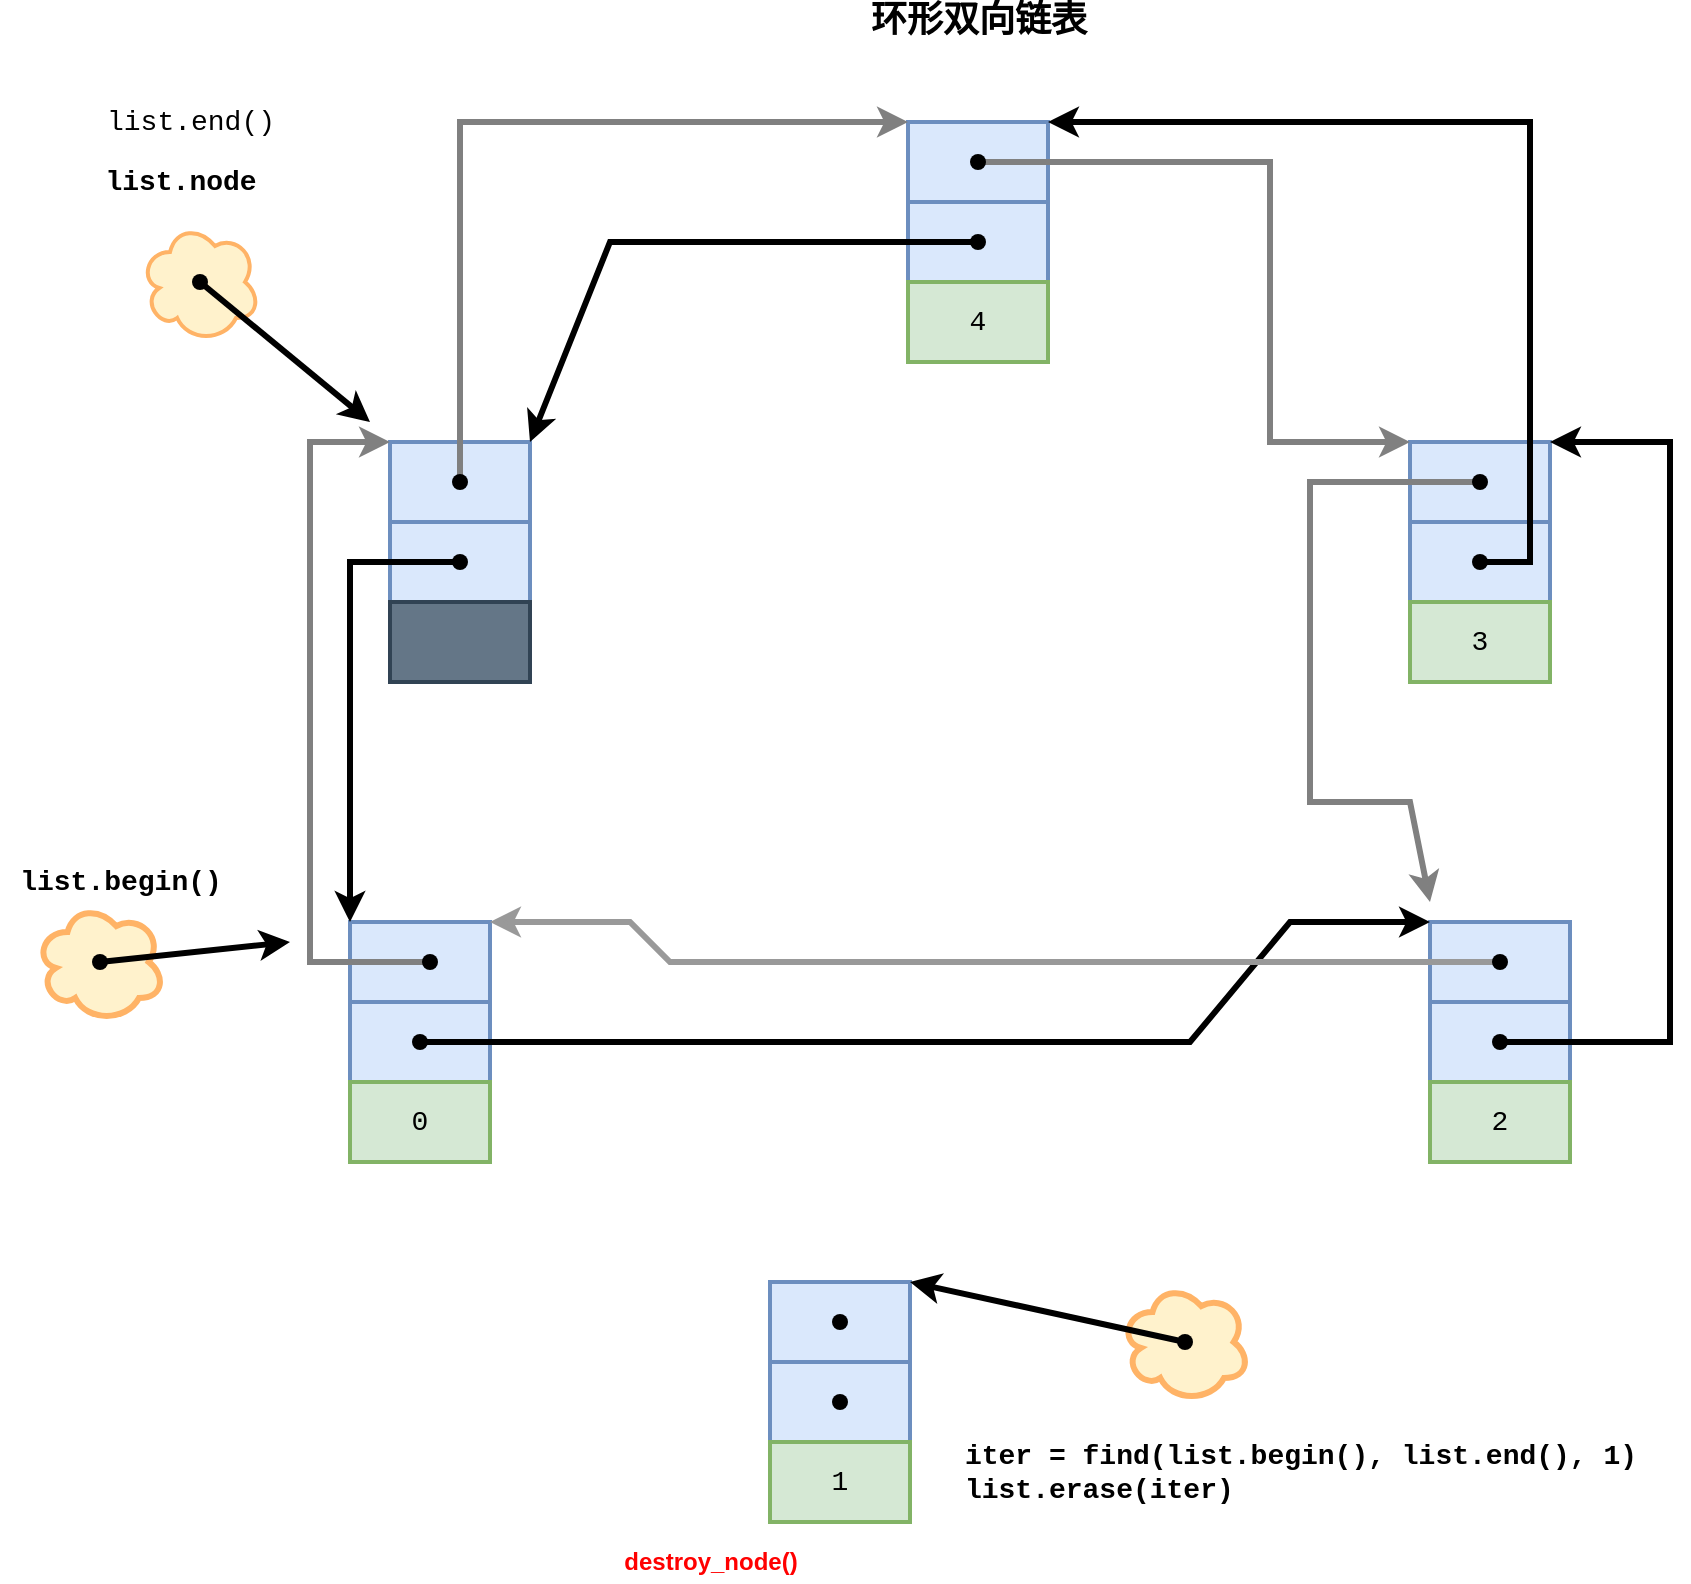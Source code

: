 <mxfile version="14.7.8" type="device"><diagram id="PVbcT4zoFR8O0-vYXRXB" name="第 1 页"><mxGraphModel dx="1721" dy="1711" grid="1" gridSize="10" guides="1" tooltips="1" connect="1" arrows="1" fold="1" page="1" pageScale="1" pageWidth="827" pageHeight="1169" math="0" shadow="0"><root><mxCell id="0"/><mxCell id="1" parent="0"/><mxCell id="uBNQmnXdJPleR9ll9HC0-64" value="" style="ellipse;shape=cloud;whiteSpace=wrap;html=1;strokeWidth=3;fillColor=#fff2cc;strokeColor=#FFB366;" parent="1" vertex="1"><mxGeometry x="-57.5" y="330" width="65" height="60" as="geometry"/></mxCell><mxCell id="uBNQmnXdJPleR9ll9HC0-1" value="" style="rounded=0;whiteSpace=wrap;html=1;strokeWidth=2;fillColor=#dae8fc;strokeColor=#6c8ebf;" parent="1" vertex="1"><mxGeometry x="100" y="340" width="70" height="40" as="geometry"/></mxCell><mxCell id="uBNQmnXdJPleR9ll9HC0-2" value="" style="rounded=0;whiteSpace=wrap;html=1;strokeWidth=2;fillColor=#dae8fc;strokeColor=#6c8ebf;" parent="1" vertex="1"><mxGeometry x="100" y="380" width="70" height="40" as="geometry"/></mxCell><mxCell id="uBNQmnXdJPleR9ll9HC0-3" value="&lt;font style=&quot;font-size: 14px&quot; face=&quot;Courier New&quot;&gt;0&lt;/font&gt;" style="rounded=0;whiteSpace=wrap;html=1;strokeWidth=2;fillColor=#d5e8d4;strokeColor=#82b366;" parent="1" vertex="1"><mxGeometry x="100" y="420" width="70" height="40" as="geometry"/></mxCell><mxCell id="uBNQmnXdJPleR9ll9HC0-4" value="" style="rounded=0;whiteSpace=wrap;html=1;strokeWidth=2;fillColor=#dae8fc;strokeColor=#6c8ebf;" parent="1" vertex="1"><mxGeometry x="120" y="100" width="70" height="40" as="geometry"/></mxCell><mxCell id="uBNQmnXdJPleR9ll9HC0-5" value="" style="rounded=0;whiteSpace=wrap;html=1;strokeWidth=2;fillColor=#dae8fc;strokeColor=#6c8ebf;" parent="1" vertex="1"><mxGeometry x="120" y="140" width="70" height="40" as="geometry"/></mxCell><mxCell id="uBNQmnXdJPleR9ll9HC0-6" value="" style="rounded=0;whiteSpace=wrap;html=1;strokeWidth=2;fillColor=#647687;strokeColor=#314354;fontColor=#ffffff;" parent="1" vertex="1"><mxGeometry x="120" y="180" width="70" height="40" as="geometry"/></mxCell><mxCell id="uBNQmnXdJPleR9ll9HC0-7" value="" style="rounded=0;whiteSpace=wrap;html=1;strokeWidth=2;fillColor=#dae8fc;strokeColor=#6c8ebf;" parent="1" vertex="1"><mxGeometry x="310" y="520" width="70" height="40" as="geometry"/></mxCell><mxCell id="uBNQmnXdJPleR9ll9HC0-8" value="" style="rounded=0;whiteSpace=wrap;html=1;strokeWidth=2;fillColor=#dae8fc;strokeColor=#6c8ebf;" parent="1" vertex="1"><mxGeometry x="310" y="560" width="70" height="40" as="geometry"/></mxCell><mxCell id="uBNQmnXdJPleR9ll9HC0-9" value="&lt;font style=&quot;font-size: 14px&quot; face=&quot;Courier New&quot;&gt;1&lt;/font&gt;" style="rounded=0;whiteSpace=wrap;html=1;strokeWidth=2;fillColor=#d5e8d4;strokeColor=#82b366;" parent="1" vertex="1"><mxGeometry x="310" y="600" width="70" height="40" as="geometry"/></mxCell><mxCell id="uBNQmnXdJPleR9ll9HC0-10" value="" style="rounded=0;whiteSpace=wrap;html=1;strokeWidth=2;fillColor=#dae8fc;strokeColor=#6c8ebf;" parent="1" vertex="1"><mxGeometry x="640" y="340" width="70" height="40" as="geometry"/></mxCell><mxCell id="uBNQmnXdJPleR9ll9HC0-11" value="" style="rounded=0;whiteSpace=wrap;html=1;strokeWidth=2;fillColor=#dae8fc;strokeColor=#6c8ebf;" parent="1" vertex="1"><mxGeometry x="640" y="380" width="70" height="40" as="geometry"/></mxCell><mxCell id="uBNQmnXdJPleR9ll9HC0-12" value="&lt;font face=&quot;Courier New&quot; style=&quot;font-size: 14px&quot;&gt;2&lt;/font&gt;" style="rounded=0;whiteSpace=wrap;html=1;strokeWidth=2;fillColor=#d5e8d4;strokeColor=#82b366;" parent="1" vertex="1"><mxGeometry x="640" y="420" width="70" height="40" as="geometry"/></mxCell><mxCell id="uBNQmnXdJPleR9ll9HC0-13" value="" style="rounded=0;whiteSpace=wrap;html=1;strokeWidth=2;fillColor=#dae8fc;strokeColor=#6c8ebf;" parent="1" vertex="1"><mxGeometry x="630" y="100" width="70" height="40" as="geometry"/></mxCell><mxCell id="uBNQmnXdJPleR9ll9HC0-14" value="" style="rounded=0;whiteSpace=wrap;html=1;strokeWidth=2;fillColor=#dae8fc;strokeColor=#6c8ebf;" parent="1" vertex="1"><mxGeometry x="630" y="140" width="70" height="40" as="geometry"/></mxCell><mxCell id="uBNQmnXdJPleR9ll9HC0-15" value="&lt;font face=&quot;Courier New&quot; style=&quot;font-size: 14px&quot;&gt;3&lt;/font&gt;" style="rounded=0;whiteSpace=wrap;html=1;strokeWidth=2;fillColor=#d5e8d4;strokeColor=#82b366;" parent="1" vertex="1"><mxGeometry x="630" y="180" width="70" height="40" as="geometry"/></mxCell><mxCell id="uBNQmnXdJPleR9ll9HC0-16" value="" style="rounded=0;whiteSpace=wrap;html=1;strokeWidth=2;fillColor=#dae8fc;strokeColor=#6c8ebf;" parent="1" vertex="1"><mxGeometry x="379" y="-60" width="70" height="40" as="geometry"/></mxCell><mxCell id="uBNQmnXdJPleR9ll9HC0-17" value="" style="rounded=0;whiteSpace=wrap;html=1;strokeWidth=2;fillColor=#dae8fc;strokeColor=#6c8ebf;" parent="1" vertex="1"><mxGeometry x="379" y="-20" width="70" height="40" as="geometry"/></mxCell><mxCell id="uBNQmnXdJPleR9ll9HC0-18" value="&lt;font face=&quot;Courier New&quot; style=&quot;font-size: 14px&quot;&gt;4&lt;/font&gt;" style="rounded=0;whiteSpace=wrap;html=1;strokeWidth=2;fillColor=#d5e8d4;strokeColor=#82b366;" parent="1" vertex="1"><mxGeometry x="379" y="20" width="70" height="40" as="geometry"/></mxCell><mxCell id="uBNQmnXdJPleR9ll9HC0-20" value="" style="ellipse;shape=cloud;whiteSpace=wrap;html=1;strokeWidth=2;fillColor=#fff2cc;strokeColor=#FFB366;" parent="1" vertex="1"><mxGeometry x="-5" y="-10" width="60" height="60" as="geometry"/></mxCell><mxCell id="uBNQmnXdJPleR9ll9HC0-36" style="edgeStyle=none;rounded=0;orthogonalLoop=1;jettySize=auto;html=1;strokeWidth=3;entryX=0;entryY=0;entryDx=0;entryDy=0;strokeColor=#808080;" parent="1" source="uBNQmnXdJPleR9ll9HC0-23" target="uBNQmnXdJPleR9ll9HC0-16" edge="1"><mxGeometry relative="1" as="geometry"><Array as="points"><mxPoint x="155" y="-60"/></Array></mxGeometry></mxCell><mxCell id="uBNQmnXdJPleR9ll9HC0-23" value="" style="shape=waypoint;sketch=0;fillStyle=solid;size=6;pointerEvents=1;points=[];fillColor=none;resizable=0;rotatable=0;perimeter=centerPerimeter;snapToPoint=1;strokeWidth=2;" parent="1" vertex="1"><mxGeometry x="135" y="100" width="40" height="40" as="geometry"/></mxCell><mxCell id="uBNQmnXdJPleR9ll9HC0-39" style="edgeStyle=none;rounded=0;orthogonalLoop=1;jettySize=auto;html=1;entryX=0;entryY=0;entryDx=0;entryDy=0;strokeColor=#000000;strokeWidth=3;" parent="1" source="uBNQmnXdJPleR9ll9HC0-24" target="uBNQmnXdJPleR9ll9HC0-1" edge="1"><mxGeometry relative="1" as="geometry"><Array as="points"><mxPoint x="100" y="160"/><mxPoint x="100" y="190"/><mxPoint x="100" y="230"/></Array></mxGeometry></mxCell><mxCell id="uBNQmnXdJPleR9ll9HC0-24" value="" style="shape=waypoint;sketch=0;fillStyle=solid;size=6;pointerEvents=1;points=[];fillColor=none;resizable=0;rotatable=0;perimeter=centerPerimeter;snapToPoint=1;strokeWidth=2;" parent="1" vertex="1"><mxGeometry x="135" y="140" width="40" height="40" as="geometry"/></mxCell><mxCell id="uBNQmnXdJPleR9ll9HC0-35" style="edgeStyle=none;rounded=0;orthogonalLoop=1;jettySize=auto;html=1;entryX=0;entryY=0;entryDx=0;entryDy=0;strokeWidth=3;strokeColor=#808080;" parent="1" source="uBNQmnXdJPleR9ll9HC0-25" target="uBNQmnXdJPleR9ll9HC0-4" edge="1"><mxGeometry relative="1" as="geometry"><Array as="points"><mxPoint x="80" y="360"/><mxPoint x="80" y="280"/><mxPoint x="80" y="100"/></Array></mxGeometry></mxCell><mxCell id="uBNQmnXdJPleR9ll9HC0-25" value="" style="shape=waypoint;sketch=0;fillStyle=solid;size=6;pointerEvents=1;points=[];fillColor=none;resizable=0;rotatable=0;perimeter=centerPerimeter;snapToPoint=1;strokeWidth=2;" parent="1" vertex="1"><mxGeometry x="120" y="340" width="40" height="40" as="geometry"/></mxCell><mxCell id="nIj1y1pzL0dK_frJv5dM-14" style="edgeStyle=none;rounded=0;orthogonalLoop=1;jettySize=auto;html=1;entryX=0;entryY=0;entryDx=0;entryDy=0;strokeWidth=3;" parent="1" source="uBNQmnXdJPleR9ll9HC0-26" target="uBNQmnXdJPleR9ll9HC0-10" edge="1"><mxGeometry relative="1" as="geometry"><Array as="points"><mxPoint x="520" y="400"/><mxPoint x="570" y="340"/></Array></mxGeometry></mxCell><mxCell id="uBNQmnXdJPleR9ll9HC0-26" value="" style="shape=waypoint;sketch=0;fillStyle=solid;size=6;pointerEvents=1;points=[];fillColor=none;resizable=0;rotatable=0;perimeter=centerPerimeter;snapToPoint=1;strokeWidth=2;" parent="1" vertex="1"><mxGeometry x="115" y="380" width="40" height="40" as="geometry"/></mxCell><mxCell id="uBNQmnXdJPleR9ll9HC0-44" style="edgeStyle=none;rounded=0;orthogonalLoop=1;jettySize=auto;html=1;entryX=0;entryY=0;entryDx=0;entryDy=0;strokeWidth=3;strokeColor=#808080;" parent="1" source="uBNQmnXdJPleR9ll9HC0-27" target="uBNQmnXdJPleR9ll9HC0-13" edge="1"><mxGeometry relative="1" as="geometry"><Array as="points"><mxPoint x="560" y="-40"/><mxPoint x="560" y="100"/></Array></mxGeometry></mxCell><mxCell id="uBNQmnXdJPleR9ll9HC0-27" value="" style="shape=waypoint;sketch=0;fillStyle=solid;size=6;pointerEvents=1;points=[];fillColor=none;resizable=0;rotatable=0;perimeter=centerPerimeter;snapToPoint=1;strokeWidth=2;" parent="1" vertex="1"><mxGeometry x="394" y="-60" width="40" height="40" as="geometry"/></mxCell><mxCell id="uBNQmnXdJPleR9ll9HC0-37" style="edgeStyle=none;rounded=0;orthogonalLoop=1;jettySize=auto;html=1;entryX=1;entryY=0;entryDx=0;entryDy=0;strokeWidth=3;" parent="1" source="uBNQmnXdJPleR9ll9HC0-28" target="uBNQmnXdJPleR9ll9HC0-4" edge="1"><mxGeometry relative="1" as="geometry"><Array as="points"><mxPoint x="230"/></Array></mxGeometry></mxCell><mxCell id="uBNQmnXdJPleR9ll9HC0-28" value="" style="shape=waypoint;sketch=0;fillStyle=solid;size=6;pointerEvents=1;points=[];fillColor=none;resizable=0;rotatable=0;perimeter=centerPerimeter;snapToPoint=1;strokeWidth=2;" parent="1" vertex="1"><mxGeometry x="394" y="-20" width="40" height="40" as="geometry"/></mxCell><mxCell id="uBNQmnXdJPleR9ll9HC0-45" style="edgeStyle=none;rounded=0;orthogonalLoop=1;jettySize=auto;html=1;entryX=1;entryY=0;entryDx=0;entryDy=0;strokeWidth=3;exitX=0.576;exitY=0.61;exitDx=0;exitDy=0;exitPerimeter=0;" parent="1" source="uBNQmnXdJPleR9ll9HC0-30" target="uBNQmnXdJPleR9ll9HC0-16" edge="1"><mxGeometry relative="1" as="geometry"><Array as="points"><mxPoint x="690" y="160"/><mxPoint x="690" y="-60"/><mxPoint x="630" y="-60"/></Array></mxGeometry></mxCell><mxCell id="uBNQmnXdJPleR9ll9HC0-46" style="edgeStyle=none;rounded=0;orthogonalLoop=1;jettySize=auto;html=1;strokeWidth=3;strokeColor=#808080;" parent="1" source="uBNQmnXdJPleR9ll9HC0-29" edge="1"><mxGeometry relative="1" as="geometry"><mxPoint x="640" y="330" as="targetPoint"/><Array as="points"><mxPoint x="580" y="120"/><mxPoint x="580" y="200"/><mxPoint x="580" y="280"/><mxPoint x="630" y="280"/></Array></mxGeometry></mxCell><mxCell id="uBNQmnXdJPleR9ll9HC0-29" value="" style="shape=waypoint;sketch=0;fillStyle=solid;size=6;pointerEvents=1;points=[];fillColor=none;resizable=0;rotatable=0;perimeter=centerPerimeter;snapToPoint=1;strokeWidth=2;" parent="1" vertex="1"><mxGeometry x="645" y="100" width="40" height="40" as="geometry"/></mxCell><mxCell id="uBNQmnXdJPleR9ll9HC0-30" value="" style="shape=waypoint;sketch=0;fillStyle=solid;size=6;pointerEvents=1;points=[];fillColor=none;resizable=0;rotatable=0;perimeter=centerPerimeter;snapToPoint=1;strokeWidth=2;" parent="1" vertex="1"><mxGeometry x="645" y="140" width="40" height="40" as="geometry"/></mxCell><mxCell id="nIj1y1pzL0dK_frJv5dM-13" style="edgeStyle=none;rounded=0;orthogonalLoop=1;jettySize=auto;html=1;entryX=1;entryY=0;entryDx=0;entryDy=0;strokeColor=#999999;strokeWidth=3;" parent="1" source="uBNQmnXdJPleR9ll9HC0-31" target="uBNQmnXdJPleR9ll9HC0-1" edge="1"><mxGeometry relative="1" as="geometry"><Array as="points"><mxPoint x="260" y="360"/><mxPoint x="240" y="340"/></Array></mxGeometry></mxCell><mxCell id="uBNQmnXdJPleR9ll9HC0-31" value="" style="shape=waypoint;sketch=0;fillStyle=solid;size=6;pointerEvents=1;points=[];fillColor=none;resizable=0;rotatable=0;perimeter=centerPerimeter;snapToPoint=1;strokeWidth=2;" parent="1" vertex="1"><mxGeometry x="655" y="340" width="40" height="40" as="geometry"/></mxCell><mxCell id="uBNQmnXdJPleR9ll9HC0-43" style="edgeStyle=none;rounded=0;orthogonalLoop=1;jettySize=auto;html=1;entryX=1;entryY=0;entryDx=0;entryDy=0;strokeColor=#000000;strokeWidth=3;" parent="1" source="uBNQmnXdJPleR9ll9HC0-32" target="uBNQmnXdJPleR9ll9HC0-13" edge="1"><mxGeometry relative="1" as="geometry"><Array as="points"><mxPoint x="760" y="400"/><mxPoint x="760" y="250"/><mxPoint x="760" y="100"/></Array></mxGeometry></mxCell><mxCell id="uBNQmnXdJPleR9ll9HC0-32" value="" style="shape=waypoint;sketch=0;fillStyle=solid;size=6;pointerEvents=1;points=[];fillColor=none;resizable=0;rotatable=0;perimeter=centerPerimeter;snapToPoint=1;strokeWidth=2;" parent="1" vertex="1"><mxGeometry x="655" y="380" width="40" height="40" as="geometry"/></mxCell><mxCell id="uBNQmnXdJPleR9ll9HC0-33" value="" style="shape=waypoint;sketch=0;fillStyle=solid;size=6;pointerEvents=1;points=[];fillColor=none;resizable=0;rotatable=0;perimeter=centerPerimeter;snapToPoint=1;strokeWidth=2;" parent="1" vertex="1"><mxGeometry x="325" y="520" width="40" height="40" as="geometry"/></mxCell><mxCell id="uBNQmnXdJPleR9ll9HC0-34" value="" style="shape=waypoint;sketch=0;fillStyle=solid;size=6;pointerEvents=1;points=[];fillColor=none;resizable=0;rotatable=0;perimeter=centerPerimeter;snapToPoint=1;strokeWidth=2;" parent="1" vertex="1"><mxGeometry x="325" y="560" width="40" height="40" as="geometry"/></mxCell><mxCell id="uBNQmnXdJPleR9ll9HC0-49" value="&lt;font style=&quot;font-size: 14px&quot; face=&quot;Courier New&quot;&gt;&lt;b&gt;list.node&lt;/b&gt;&lt;/font&gt;" style="text;html=1;align=center;verticalAlign=middle;resizable=0;points=[];autosize=1;strokeColor=none;" parent="1" vertex="1"><mxGeometry x="-30" y="-40" width="90" height="20" as="geometry"/></mxCell><mxCell id="uBNQmnXdJPleR9ll9HC0-50" value="&lt;font style=&quot;font-size: 14px&quot; face=&quot;Courier New&quot;&gt;list.end()&lt;/font&gt;" style="text;html=1;align=center;verticalAlign=middle;resizable=0;points=[];autosize=1;strokeColor=none;" parent="1" vertex="1"><mxGeometry x="-30" y="-70" width="100" height="20" as="geometry"/></mxCell><mxCell id="uBNQmnXdJPleR9ll9HC0-51" value="" style="shape=waypoint;sketch=0;fillStyle=solid;size=6;pointerEvents=1;points=[];fillColor=none;resizable=0;rotatable=0;perimeter=centerPerimeter;snapToPoint=1;strokeWidth=2;" parent="1" vertex="1"><mxGeometry x="5" width="40" height="40" as="geometry"/></mxCell><mxCell id="uBNQmnXdJPleR9ll9HC0-21" style="rounded=0;orthogonalLoop=1;jettySize=auto;html=1;strokeWidth=3;exitX=0.532;exitY=0.64;exitDx=0;exitDy=0;exitPerimeter=0;" parent="1" source="uBNQmnXdJPleR9ll9HC0-51" edge="1"><mxGeometry relative="1" as="geometry"><mxPoint x="-10" y="70" as="sourcePoint"/><mxPoint x="110" y="90" as="targetPoint"/></mxGeometry></mxCell><mxCell id="uBNQmnXdJPleR9ll9HC0-56" value="&lt;font style=&quot;font-size: 18px&quot; face=&quot;Courier New&quot;&gt;&lt;b&gt;环形双向链表&lt;/b&gt;&lt;/font&gt;" style="text;html=1;align=center;verticalAlign=middle;resizable=0;points=[];autosize=1;strokeColor=none;" parent="1" vertex="1"><mxGeometry x="354" y="-120" width="120" height="20" as="geometry"/></mxCell><mxCell id="uBNQmnXdJPleR9ll9HC0-60" value="&lt;font style=&quot;font-size: 14px&quot; face=&quot;Courier New&quot;&gt;&lt;b&gt;list.begin()&lt;/b&gt;&lt;/font&gt;" style="text;html=1;align=center;verticalAlign=middle;resizable=0;points=[];autosize=1;strokeColor=none;" parent="1" vertex="1"><mxGeometry x="-75" y="310" width="120" height="20" as="geometry"/></mxCell><mxCell id="uBNQmnXdJPleR9ll9HC0-65" style="edgeStyle=none;rounded=0;orthogonalLoop=1;jettySize=auto;html=1;strokeColor=#000000;strokeWidth=3;" parent="1" source="uBNQmnXdJPleR9ll9HC0-61" edge="1"><mxGeometry relative="1" as="geometry"><mxPoint x="70" y="350" as="targetPoint"/></mxGeometry></mxCell><mxCell id="uBNQmnXdJPleR9ll9HC0-61" value="" style="shape=waypoint;sketch=0;fillStyle=solid;size=6;pointerEvents=1;points=[];fillColor=none;resizable=0;rotatable=0;perimeter=centerPerimeter;snapToPoint=1;strokeWidth=2;" parent="1" vertex="1"><mxGeometry x="-45" y="340" width="40" height="40" as="geometry"/></mxCell><mxCell id="uBNQmnXdJPleR9ll9HC0-66" value="" style="ellipse;shape=cloud;whiteSpace=wrap;html=1;strokeWidth=3;fillColor=#fff2cc;strokeColor=#FFB366;" parent="1" vertex="1"><mxGeometry x="485" y="520" width="65" height="60" as="geometry"/></mxCell><mxCell id="uBNQmnXdJPleR9ll9HC0-69" style="edgeStyle=none;rounded=0;orthogonalLoop=1;jettySize=auto;html=1;strokeColor=#000000;strokeWidth=3;entryX=1;entryY=0;entryDx=0;entryDy=0;exitX=0.575;exitY=0.507;exitDx=0;exitDy=0;exitPerimeter=0;" parent="1" source="uBNQmnXdJPleR9ll9HC0-68" target="uBNQmnXdJPleR9ll9HC0-7" edge="1"><mxGeometry relative="1" as="geometry"><mxPoint x="650" y="85" as="targetPoint"/><mxPoint x="560" y="665" as="sourcePoint"/></mxGeometry></mxCell><mxCell id="uBNQmnXdJPleR9ll9HC0-68" value="" style="shape=waypoint;sketch=0;fillStyle=solid;size=6;pointerEvents=1;points=[];fillColor=none;resizable=0;rotatable=0;perimeter=centerPerimeter;snapToPoint=1;strokeWidth=2;" parent="1" vertex="1"><mxGeometry x="497.5" y="530" width="40" height="40" as="geometry"/></mxCell><mxCell id="nIj1y1pzL0dK_frJv5dM-10" value="&lt;div style=&quot;text-align: left&quot;&gt;&lt;b style=&quot;font-size: 14px ; font-family: &amp;#34;courier new&amp;#34;&quot;&gt;iter = find(list.begin(), list.end(), 1)&lt;/b&gt;&lt;/div&gt;&lt;font style=&quot;font-size: 14px&quot; face=&quot;Courier New&quot;&gt;&lt;div style=&quot;text-align: left&quot;&gt;&lt;b&gt;list.erase(iter)&lt;/b&gt;&lt;/div&gt;&lt;/font&gt;" style="text;html=1;align=center;verticalAlign=middle;resizable=0;points=[];autosize=1;strokeColor=none;" parent="1" vertex="1"><mxGeometry x="400" y="600" width="350" height="30" as="geometry"/></mxCell><mxCell id="nIj1y1pzL0dK_frJv5dM-16" value="&lt;b&gt;&lt;font color=&quot;#ff0000&quot;&gt;destroy_node()&lt;/font&gt;&lt;/b&gt;" style="text;html=1;align=center;verticalAlign=middle;resizable=0;points=[];autosize=1;strokeColor=none;" parent="1" vertex="1"><mxGeometry x="230" y="650" width="100" height="20" as="geometry"/></mxCell></root></mxGraphModel></diagram></mxfile>